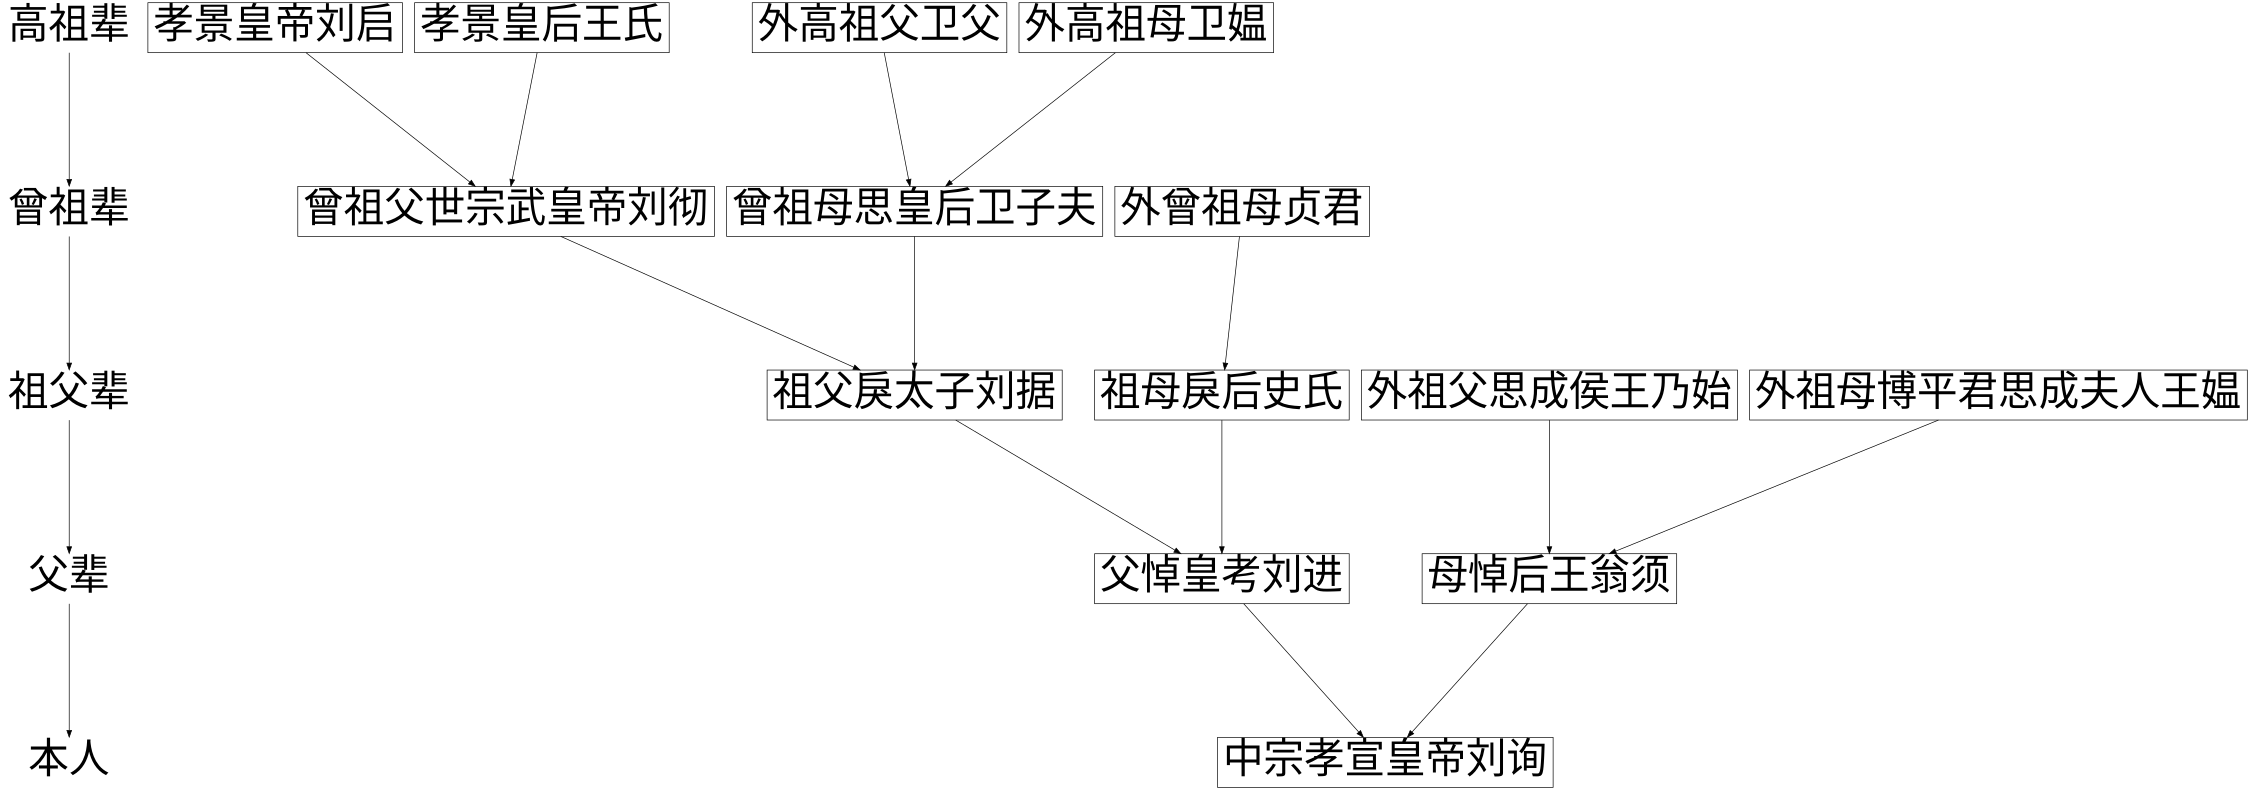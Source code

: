 digraph {

    ranksep=2.75; size="15,15";
    {
        edge [fontname="SimSun", fontcolor=red];
        //时间线
        node [shape=plaintext, fontname="SimSun", fontsize=60];
        "高祖辈"->"曾祖辈"->"祖父辈"->"父辈"->"本人";
    }

    {
        rank = same;
    };

    node [shape=box, fontname="SimSun", fontsize=60];
    { rank = same; "高祖辈"; "孝景皇帝刘启"; "孝景皇后王氏"; "外高祖父卫父"; "外高祖母卫媪"; }
    { rank = same; "曾祖辈"; "曾祖父世宗武皇帝刘彻"; "曾祖母思皇后卫子夫"; "外曾祖母贞君"; }
    { rank = same; "祖父辈"; "祖父戾太子刘据"; "祖母戾后史氏"; "外祖父思成侯王乃始"; "外祖母博平君思成夫人王媪"; }
    { rank = same; "父辈"; "父悼皇考刘进"; "母悼后王翁须" }
    { rank = same; "本人"; "中宗孝宣皇帝刘询" }

    {"孝景皇帝刘启", "孝景皇后王氏"}->"曾祖父世宗武皇帝刘彻";
    {"外高祖父卫父", "外高祖母卫媪"}->"曾祖母思皇后卫子夫";
    {"曾祖父世宗武皇帝刘彻", "曾祖母思皇后卫子夫"}->"祖父戾太子刘据";
    "外曾祖母贞君"->"祖母戾后史氏"
    {"祖父戾太子刘据", "祖母戾后史氏"}->"父悼皇考刘进";
    {"外祖父思成侯王乃始", "外祖母博平君思成夫人王媪"}->"母悼后王翁须";
    {"父悼皇考刘进", "母悼后王翁须"}->"中宗孝宣皇帝刘询";
}
